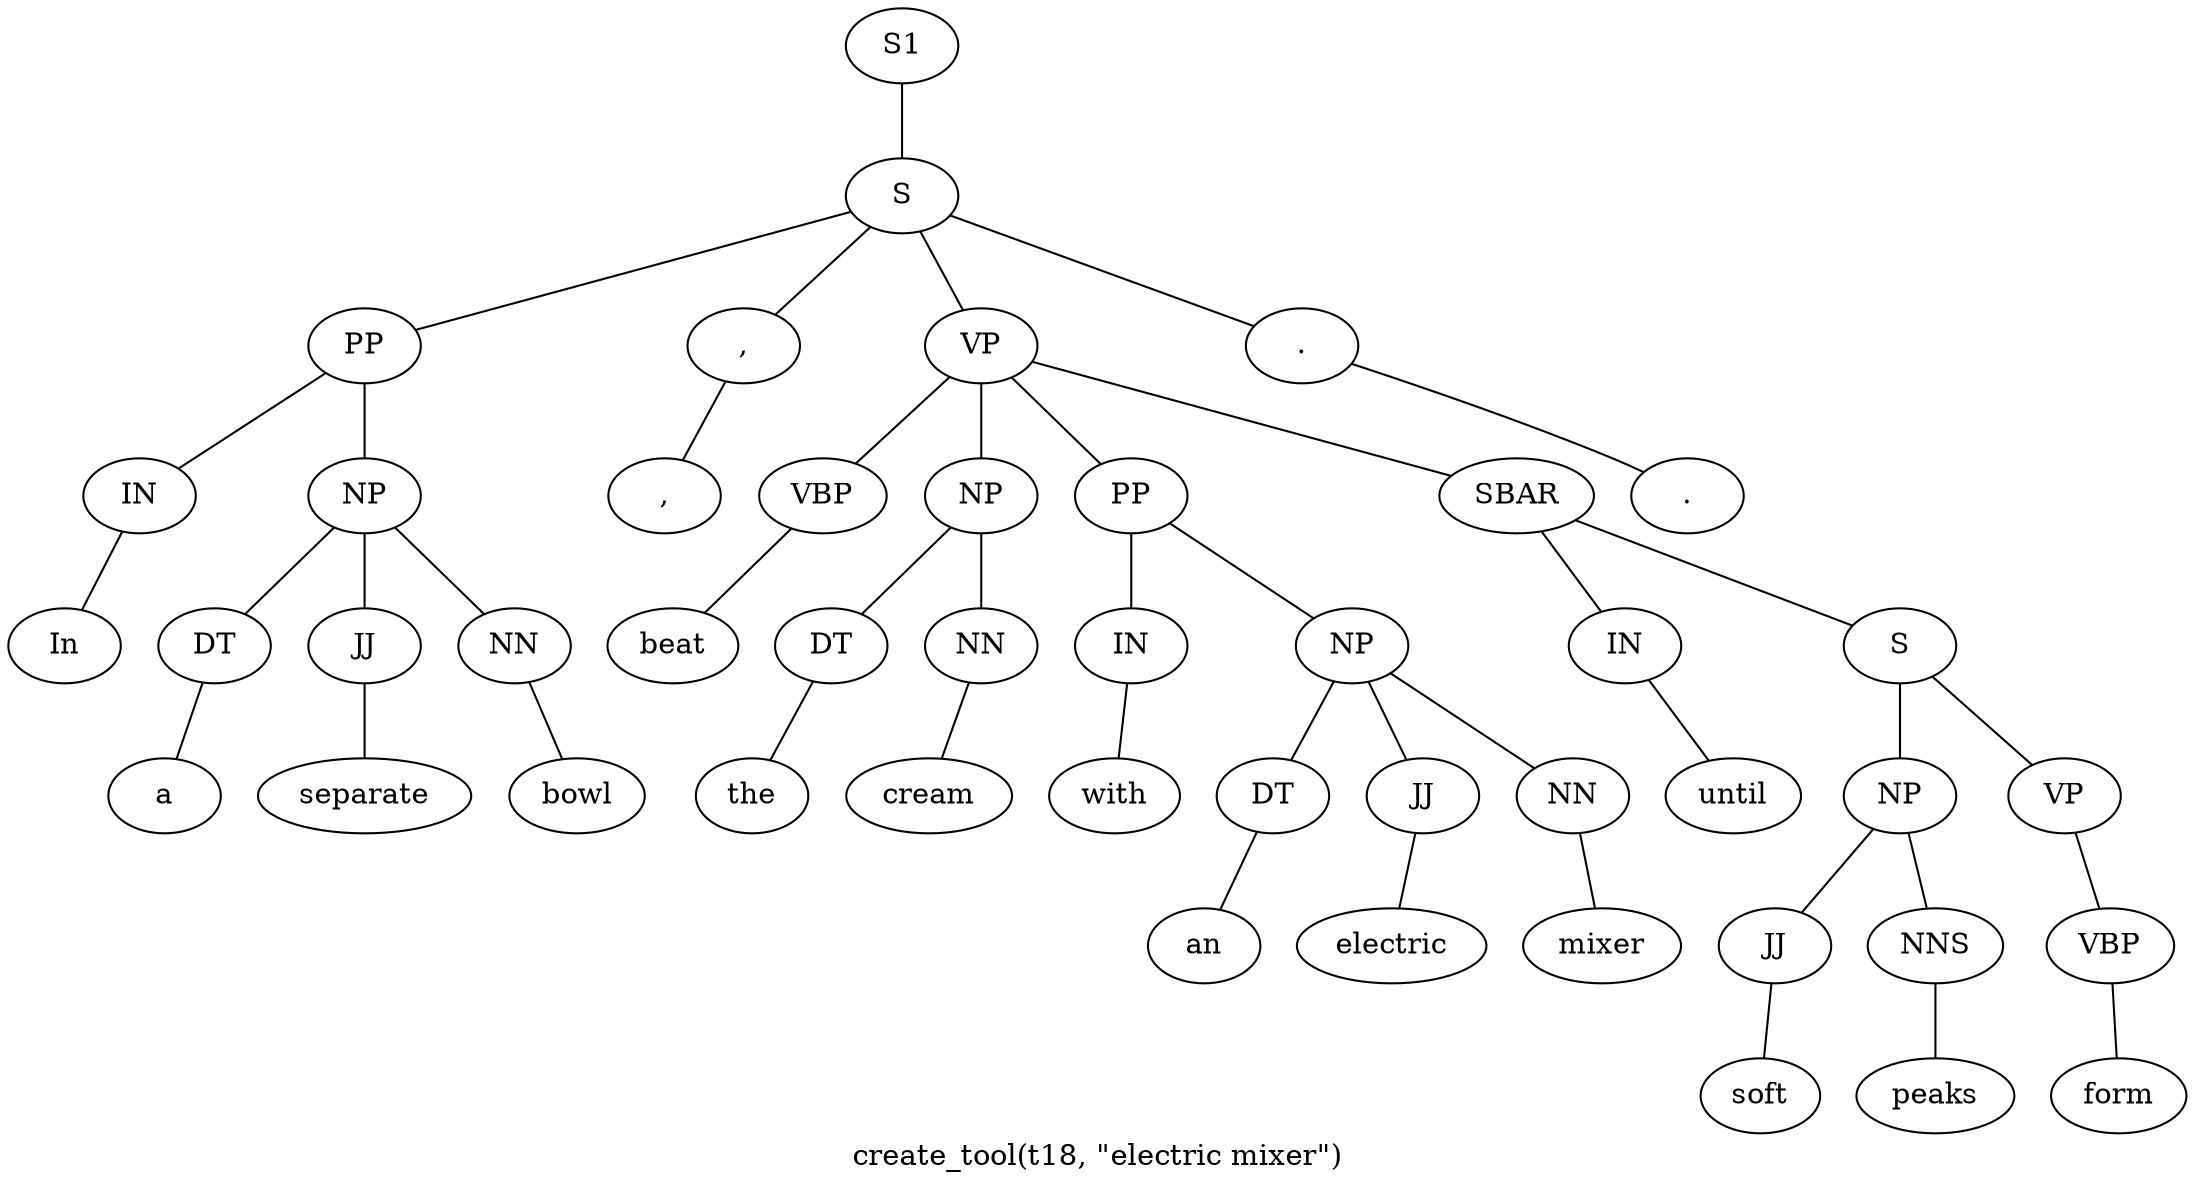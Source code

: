 graph SyntaxGraph {
	label = "create_tool(t18, \"electric mixer\")";
	Node0 [label="S1"];
	Node1 [label="S"];
	Node2 [label="PP"];
	Node3 [label="IN"];
	Node4 [label="In"];
	Node5 [label="NP"];
	Node6 [label="DT"];
	Node7 [label="a"];
	Node8 [label="JJ"];
	Node9 [label="separate"];
	Node10 [label="NN"];
	Node11 [label="bowl"];
	Node12 [label=","];
	Node13 [label=","];
	Node14 [label="VP"];
	Node15 [label="VBP"];
	Node16 [label="beat"];
	Node17 [label="NP"];
	Node18 [label="DT"];
	Node19 [label="the"];
	Node20 [label="NN"];
	Node21 [label="cream"];
	Node22 [label="PP"];
	Node23 [label="IN"];
	Node24 [label="with"];
	Node25 [label="NP"];
	Node26 [label="DT"];
	Node27 [label="an"];
	Node28 [label="JJ"];
	Node29 [label="electric"];
	Node30 [label="NN"];
	Node31 [label="mixer"];
	Node32 [label="SBAR"];
	Node33 [label="IN"];
	Node34 [label="until"];
	Node35 [label="S"];
	Node36 [label="NP"];
	Node37 [label="JJ"];
	Node38 [label="soft"];
	Node39 [label="NNS"];
	Node40 [label="peaks"];
	Node41 [label="VP"];
	Node42 [label="VBP"];
	Node43 [label="form"];
	Node44 [label="."];
	Node45 [label="."];

	Node0 -- Node1;
	Node1 -- Node2;
	Node1 -- Node12;
	Node1 -- Node14;
	Node1 -- Node44;
	Node2 -- Node3;
	Node2 -- Node5;
	Node3 -- Node4;
	Node5 -- Node6;
	Node5 -- Node8;
	Node5 -- Node10;
	Node6 -- Node7;
	Node8 -- Node9;
	Node10 -- Node11;
	Node12 -- Node13;
	Node14 -- Node15;
	Node14 -- Node17;
	Node14 -- Node22;
	Node14 -- Node32;
	Node15 -- Node16;
	Node17 -- Node18;
	Node17 -- Node20;
	Node18 -- Node19;
	Node20 -- Node21;
	Node22 -- Node23;
	Node22 -- Node25;
	Node23 -- Node24;
	Node25 -- Node26;
	Node25 -- Node28;
	Node25 -- Node30;
	Node26 -- Node27;
	Node28 -- Node29;
	Node30 -- Node31;
	Node32 -- Node33;
	Node32 -- Node35;
	Node33 -- Node34;
	Node35 -- Node36;
	Node35 -- Node41;
	Node36 -- Node37;
	Node36 -- Node39;
	Node37 -- Node38;
	Node39 -- Node40;
	Node41 -- Node42;
	Node42 -- Node43;
	Node44 -- Node45;
}
